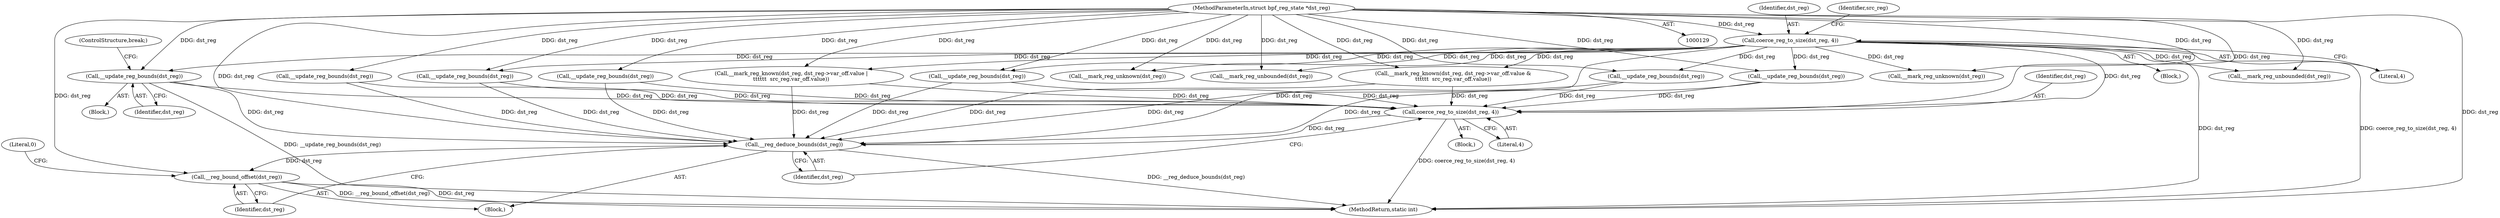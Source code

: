 digraph "0_linux_d3bd7413e0ca40b60cf60d4003246d067cafdeda@API" {
"1000632" [label="(Call,__update_reg_bounds(dst_reg))"];
"1000177" [label="(Call,coerce_reg_to_size(dst_reg, 4))"];
"1000132" [label="(MethodParameterIn,struct bpf_reg_state *dst_reg)"];
"1000894" [label="(Call,coerce_reg_to_size(dst_reg, 4))"];
"1000897" [label="(Call,__reg_deduce_bounds(dst_reg))"];
"1000899" [label="(Call,__reg_bound_offset(dst_reg))"];
"1000641" [label="(Call,__mark_reg_known(dst_reg, dst_reg->var_off.value |\n\t\t\t\t\t\t  src_reg.var_off.value))"];
"1000894" [label="(Call,coerce_reg_to_size(dst_reg, 4))"];
"1000483" [label="(Call,__update_reg_bounds(dst_reg))"];
"1000893" [label="(Block,)"];
"1000900" [label="(Identifier,dst_reg)"];
"1000895" [label="(Identifier,dst_reg)"];
"1000235" [label="(Call,__mark_reg_unknown(dst_reg))"];
"1000634" [label="(ControlStructure,break;)"];
"1000902" [label="(Literal,0)"];
"1000261" [label="(Block,)"];
"1000176" [label="(Block,)"];
"1000177" [label="(Call,coerce_reg_to_size(dst_reg, 4))"];
"1000497" [label="(Call,__mark_reg_unbounded(dst_reg))"];
"1000552" [label="(Call,__mark_reg_known(dst_reg, dst_reg->var_off.value &\n\t\t\t\t\t\t  src_reg.var_off.value))"];
"1000903" [label="(MethodReturn,static int)"];
"1000875" [label="(Call,__update_reg_bounds(dst_reg))"];
"1000785" [label="(Call,__update_reg_bounds(dst_reg))"];
"1000898" [label="(Identifier,dst_reg)"];
"1000632" [label="(Call,__update_reg_bounds(dst_reg))"];
"1000899" [label="(Call,__reg_bound_offset(dst_reg))"];
"1000134" [label="(Block,)"];
"1000897" [label="(Call,__reg_deduce_bounds(dst_reg))"];
"1000633" [label="(Identifier,dst_reg)"];
"1000132" [label="(MethodParameterIn,struct bpf_reg_state *dst_reg)"];
"1000178" [label="(Identifier,dst_reg)"];
"1000255" [label="(Call,__mark_reg_unknown(dst_reg))"];
"1000727" [label="(Call,__update_reg_bounds(dst_reg))"];
"1000499" [label="(Call,__update_reg_bounds(dst_reg))"];
"1000830" [label="(Call,__update_reg_bounds(dst_reg))"];
"1000182" [label="(Identifier,src_reg)"];
"1000179" [label="(Literal,4)"];
"1000481" [label="(Call,__mark_reg_unbounded(dst_reg))"];
"1000896" [label="(Literal,4)"];
"1000632" -> "1000261"  [label="AST: "];
"1000632" -> "1000633"  [label="CFG: "];
"1000633" -> "1000632"  [label="AST: "];
"1000634" -> "1000632"  [label="CFG: "];
"1000632" -> "1000903"  [label="DDG: __update_reg_bounds(dst_reg)"];
"1000177" -> "1000632"  [label="DDG: dst_reg"];
"1000132" -> "1000632"  [label="DDG: dst_reg"];
"1000632" -> "1000894"  [label="DDG: dst_reg"];
"1000632" -> "1000897"  [label="DDG: dst_reg"];
"1000177" -> "1000176"  [label="AST: "];
"1000177" -> "1000179"  [label="CFG: "];
"1000178" -> "1000177"  [label="AST: "];
"1000179" -> "1000177"  [label="AST: "];
"1000182" -> "1000177"  [label="CFG: "];
"1000177" -> "1000903"  [label="DDG: dst_reg"];
"1000177" -> "1000903"  [label="DDG: coerce_reg_to_size(dst_reg, 4)"];
"1000132" -> "1000177"  [label="DDG: dst_reg"];
"1000177" -> "1000235"  [label="DDG: dst_reg"];
"1000177" -> "1000255"  [label="DDG: dst_reg"];
"1000177" -> "1000481"  [label="DDG: dst_reg"];
"1000177" -> "1000497"  [label="DDG: dst_reg"];
"1000177" -> "1000552"  [label="DDG: dst_reg"];
"1000177" -> "1000641"  [label="DDG: dst_reg"];
"1000177" -> "1000727"  [label="DDG: dst_reg"];
"1000177" -> "1000785"  [label="DDG: dst_reg"];
"1000177" -> "1000830"  [label="DDG: dst_reg"];
"1000177" -> "1000875"  [label="DDG: dst_reg"];
"1000177" -> "1000894"  [label="DDG: dst_reg"];
"1000177" -> "1000897"  [label="DDG: dst_reg"];
"1000132" -> "1000129"  [label="AST: "];
"1000132" -> "1000903"  [label="DDG: dst_reg"];
"1000132" -> "1000235"  [label="DDG: dst_reg"];
"1000132" -> "1000255"  [label="DDG: dst_reg"];
"1000132" -> "1000481"  [label="DDG: dst_reg"];
"1000132" -> "1000483"  [label="DDG: dst_reg"];
"1000132" -> "1000497"  [label="DDG: dst_reg"];
"1000132" -> "1000499"  [label="DDG: dst_reg"];
"1000132" -> "1000552"  [label="DDG: dst_reg"];
"1000132" -> "1000641"  [label="DDG: dst_reg"];
"1000132" -> "1000727"  [label="DDG: dst_reg"];
"1000132" -> "1000785"  [label="DDG: dst_reg"];
"1000132" -> "1000830"  [label="DDG: dst_reg"];
"1000132" -> "1000875"  [label="DDG: dst_reg"];
"1000132" -> "1000894"  [label="DDG: dst_reg"];
"1000132" -> "1000897"  [label="DDG: dst_reg"];
"1000132" -> "1000899"  [label="DDG: dst_reg"];
"1000894" -> "1000893"  [label="AST: "];
"1000894" -> "1000896"  [label="CFG: "];
"1000895" -> "1000894"  [label="AST: "];
"1000896" -> "1000894"  [label="AST: "];
"1000898" -> "1000894"  [label="CFG: "];
"1000894" -> "1000903"  [label="DDG: coerce_reg_to_size(dst_reg, 4)"];
"1000552" -> "1000894"  [label="DDG: dst_reg"];
"1000785" -> "1000894"  [label="DDG: dst_reg"];
"1000499" -> "1000894"  [label="DDG: dst_reg"];
"1000875" -> "1000894"  [label="DDG: dst_reg"];
"1000727" -> "1000894"  [label="DDG: dst_reg"];
"1000641" -> "1000894"  [label="DDG: dst_reg"];
"1000483" -> "1000894"  [label="DDG: dst_reg"];
"1000830" -> "1000894"  [label="DDG: dst_reg"];
"1000894" -> "1000897"  [label="DDG: dst_reg"];
"1000897" -> "1000134"  [label="AST: "];
"1000897" -> "1000898"  [label="CFG: "];
"1000898" -> "1000897"  [label="AST: "];
"1000900" -> "1000897"  [label="CFG: "];
"1000897" -> "1000903"  [label="DDG: __reg_deduce_bounds(dst_reg)"];
"1000552" -> "1000897"  [label="DDG: dst_reg"];
"1000785" -> "1000897"  [label="DDG: dst_reg"];
"1000499" -> "1000897"  [label="DDG: dst_reg"];
"1000875" -> "1000897"  [label="DDG: dst_reg"];
"1000727" -> "1000897"  [label="DDG: dst_reg"];
"1000641" -> "1000897"  [label="DDG: dst_reg"];
"1000483" -> "1000897"  [label="DDG: dst_reg"];
"1000830" -> "1000897"  [label="DDG: dst_reg"];
"1000897" -> "1000899"  [label="DDG: dst_reg"];
"1000899" -> "1000134"  [label="AST: "];
"1000899" -> "1000900"  [label="CFG: "];
"1000900" -> "1000899"  [label="AST: "];
"1000902" -> "1000899"  [label="CFG: "];
"1000899" -> "1000903"  [label="DDG: __reg_bound_offset(dst_reg)"];
"1000899" -> "1000903"  [label="DDG: dst_reg"];
}
